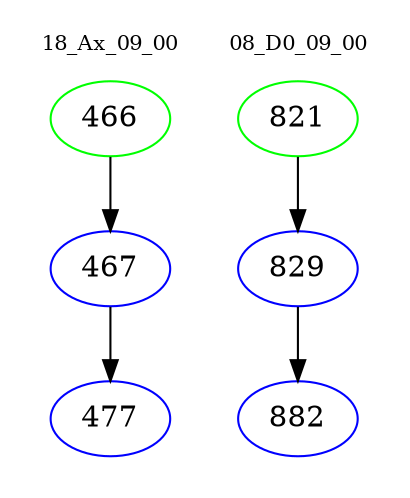 digraph{
subgraph cluster_0 {
color = white
label = "18_Ax_09_00";
fontsize=10;
T0_466 [label="466", color="green"]
T0_466 -> T0_467 [color="black"]
T0_467 [label="467", color="blue"]
T0_467 -> T0_477 [color="black"]
T0_477 [label="477", color="blue"]
}
subgraph cluster_1 {
color = white
label = "08_D0_09_00";
fontsize=10;
T1_821 [label="821", color="green"]
T1_821 -> T1_829 [color="black"]
T1_829 [label="829", color="blue"]
T1_829 -> T1_882 [color="black"]
T1_882 [label="882", color="blue"]
}
}
